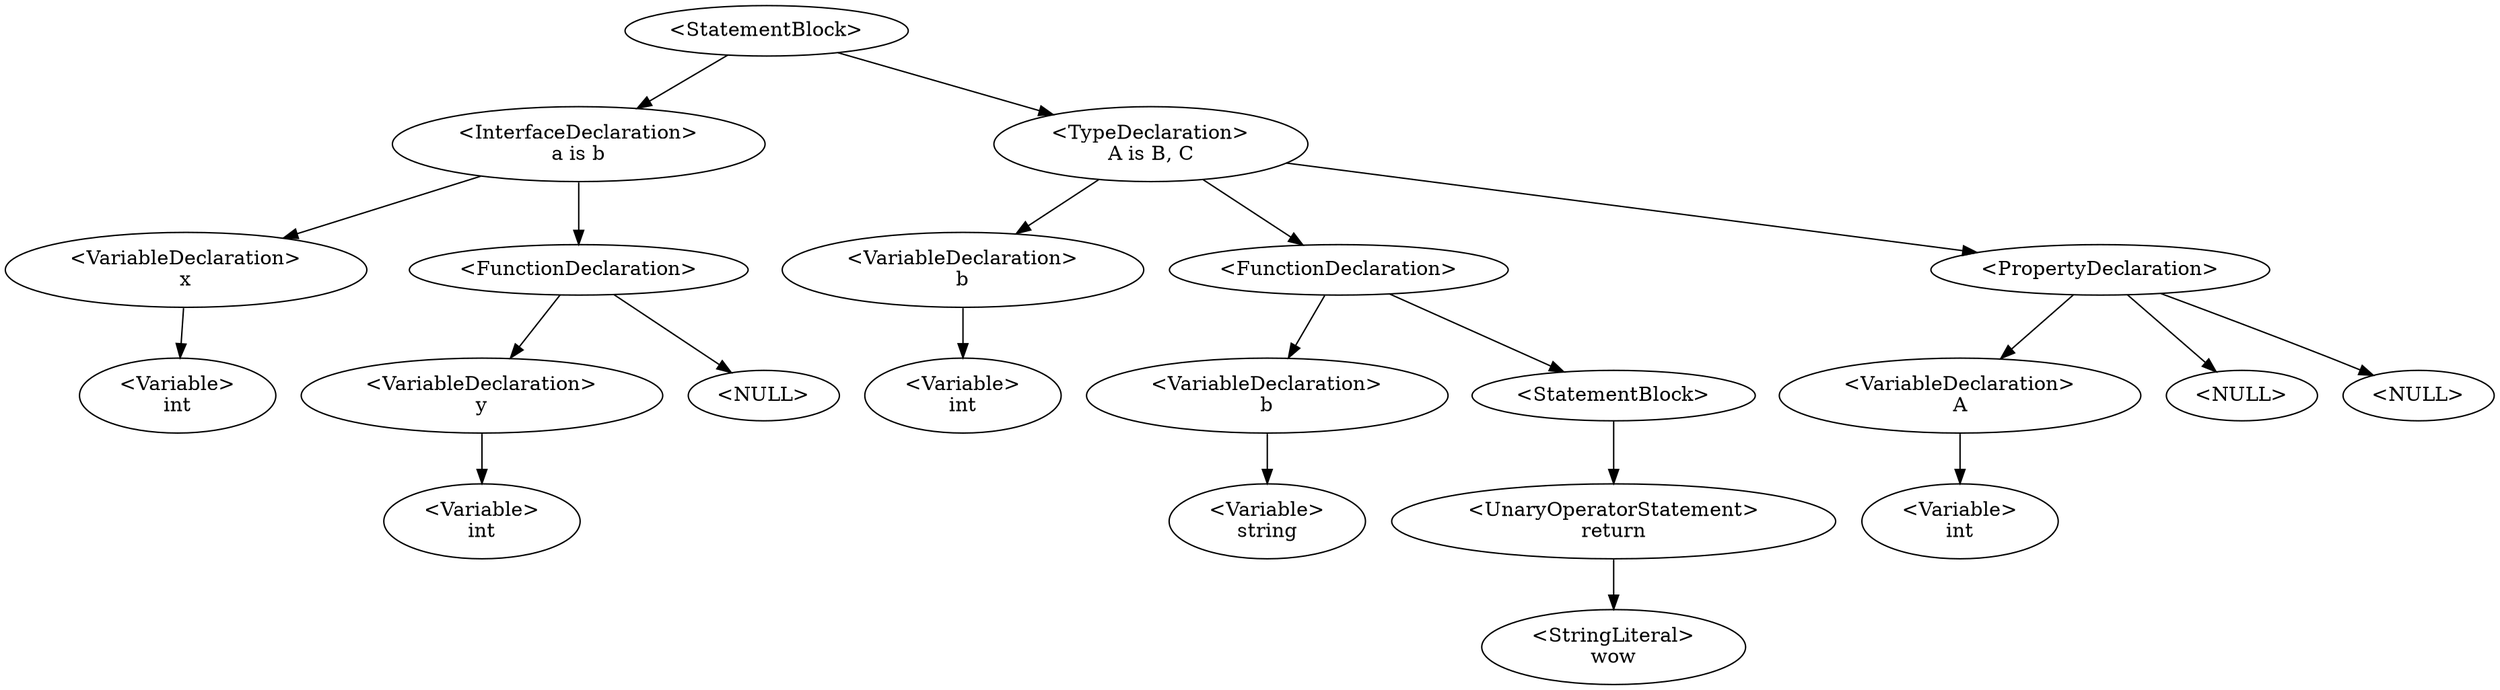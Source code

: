 digraph G {
0 [label="<StatementBlock>"];0->1;0->7;
1 [label="<InterfaceDeclaration>\na is b"];1->3;1->6;
3 [label="<VariableDeclaration>\nx"];3->2;
2 [label="<Variable>\nint"];
6 [label="<FunctionDeclaration>\n"];6->5;6->-1;-1 [label="<NULL>"];
5 [label="<VariableDeclaration>\ny"];5->4;
4 [label="<Variable>\nint"];
7 [label="<TypeDeclaration>\nA is B, C"];7->12;7->15;7->10;
12 [label="<VariableDeclaration>\nb"];12->11;
11 [label="<Variable>\nint"];
15 [label="<FunctionDeclaration>\n"];15->14;15->16;
14 [label="<VariableDeclaration>\nb"];14->13;
13 [label="<Variable>\nstring"];
16 [label="<StatementBlock>"];16->17;
17 [label="<UnaryOperatorStatement>\nreturn"];17->18;
18 [label="<StringLiteral>\nwow"];
10 [label="<PropertyDeclaration>"];10->9;10->-2;-2 [label="<NULL>"];10->-3;-3 [label="<NULL>"];
9 [label="<VariableDeclaration>\nA"];9->8;
8 [label="<Variable>\nint"];
}